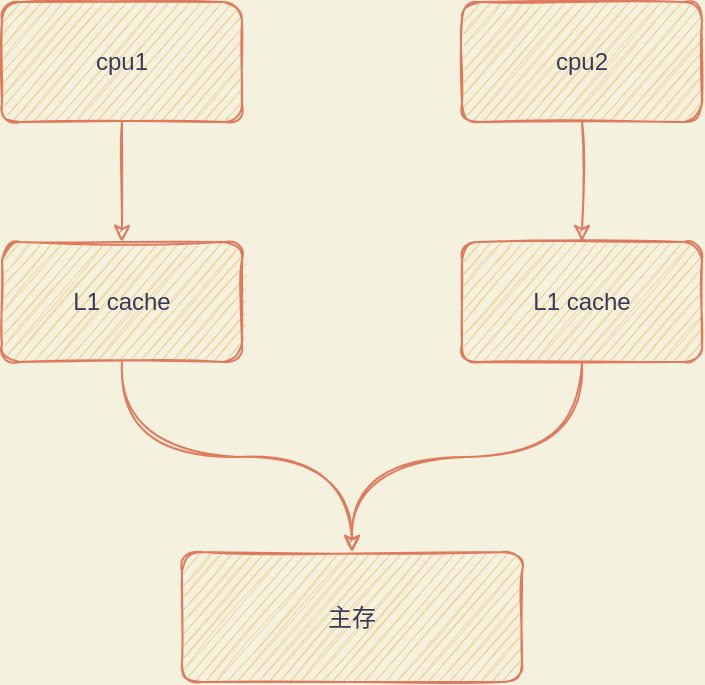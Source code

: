 <mxfile version="13.11.0" type="github">
  <diagram id="AotzmHXjpwGHK2B2__7N" name="第 1 页">
    <mxGraphModel dx="1230" dy="836" grid="1" gridSize="10" guides="1" tooltips="1" connect="1" arrows="1" fold="1" page="1" pageScale="1" pageWidth="827" pageHeight="1169" background="#F4F1DE" math="0" shadow="0">
      <root>
        <mxCell id="0" />
        <mxCell id="1" parent="0" />
        <mxCell id="t70lHNl1Q88hhWuJ2_hX-2" value="" style="endArrow=none;html=1;strokeColor=#E07A5F;fontColor=#393C56;labelBackgroundColor=#F4F1DE;sketch=1;" edge="1" parent="1">
          <mxGeometry width="50" height="50" relative="1" as="geometry">
            <mxPoint x="160" y="470" as="sourcePoint" />
            <mxPoint x="160" y="470" as="targetPoint" />
          </mxGeometry>
        </mxCell>
        <mxCell id="t70lHNl1Q88hhWuJ2_hX-12" style="edgeStyle=orthogonalEdgeStyle;curved=0;rounded=1;sketch=1;orthogonalLoop=1;jettySize=auto;html=1;entryX=0.5;entryY=0;entryDx=0;entryDy=0;strokeColor=#E07A5F;fillColor=#F2CC8F;fontColor=#393C56;" edge="1" parent="1" source="t70lHNl1Q88hhWuJ2_hX-7" target="t70lHNl1Q88hhWuJ2_hX-9">
          <mxGeometry relative="1" as="geometry" />
        </mxCell>
        <mxCell id="t70lHNl1Q88hhWuJ2_hX-7" value="cpu1" style="rounded=1;whiteSpace=wrap;html=1;sketch=1;strokeColor=#E07A5F;fillColor=#F2CC8F;fontColor=#393C56;" vertex="1" parent="1">
          <mxGeometry x="120" y="310" width="120" height="60" as="geometry" />
        </mxCell>
        <mxCell id="t70lHNl1Q88hhWuJ2_hX-13" style="edgeStyle=orthogonalEdgeStyle;curved=0;rounded=1;sketch=1;orthogonalLoop=1;jettySize=auto;html=1;entryX=0.5;entryY=0;entryDx=0;entryDy=0;strokeColor=#E07A5F;fillColor=#F2CC8F;fontColor=#393C56;" edge="1" parent="1" source="t70lHNl1Q88hhWuJ2_hX-8" target="t70lHNl1Q88hhWuJ2_hX-10">
          <mxGeometry relative="1" as="geometry" />
        </mxCell>
        <mxCell id="t70lHNl1Q88hhWuJ2_hX-8" value="cpu2" style="rounded=1;whiteSpace=wrap;html=1;sketch=1;strokeColor=#E07A5F;fillColor=#F2CC8F;fontColor=#393C56;" vertex="1" parent="1">
          <mxGeometry x="350" y="310" width="120" height="60" as="geometry" />
        </mxCell>
        <mxCell id="t70lHNl1Q88hhWuJ2_hX-14" style="rounded=1;sketch=1;orthogonalLoop=1;jettySize=auto;html=1;strokeColor=#E07A5F;fillColor=#F2CC8F;fontColor=#393C56;edgeStyle=orthogonalEdgeStyle;curved=1;" edge="1" parent="1" source="t70lHNl1Q88hhWuJ2_hX-9" target="t70lHNl1Q88hhWuJ2_hX-11">
          <mxGeometry relative="1" as="geometry" />
        </mxCell>
        <mxCell id="t70lHNl1Q88hhWuJ2_hX-9" value="L1 cache" style="rounded=1;whiteSpace=wrap;html=1;sketch=1;strokeColor=#E07A5F;fillColor=#F2CC8F;fontColor=#393C56;" vertex="1" parent="1">
          <mxGeometry x="120" y="430" width="120" height="60" as="geometry" />
        </mxCell>
        <mxCell id="t70lHNl1Q88hhWuJ2_hX-15" style="edgeStyle=orthogonalEdgeStyle;curved=1;rounded=1;sketch=1;orthogonalLoop=1;jettySize=auto;html=1;strokeColor=#E07A5F;fillColor=#F2CC8F;fontColor=#393C56;" edge="1" parent="1" source="t70lHNl1Q88hhWuJ2_hX-10" target="t70lHNl1Q88hhWuJ2_hX-11">
          <mxGeometry relative="1" as="geometry" />
        </mxCell>
        <mxCell id="t70lHNl1Q88hhWuJ2_hX-10" value="L1 cache" style="rounded=1;whiteSpace=wrap;html=1;sketch=1;strokeColor=#E07A5F;fillColor=#F2CC8F;fontColor=#393C56;" vertex="1" parent="1">
          <mxGeometry x="350" y="430" width="120" height="60" as="geometry" />
        </mxCell>
        <mxCell id="t70lHNl1Q88hhWuJ2_hX-11" value="主存" style="rounded=1;whiteSpace=wrap;html=1;sketch=1;strokeColor=#E07A5F;fillColor=#F2CC8F;fontColor=#393C56;" vertex="1" parent="1">
          <mxGeometry x="210" y="585" width="170" height="65" as="geometry" />
        </mxCell>
      </root>
    </mxGraphModel>
  </diagram>
</mxfile>
